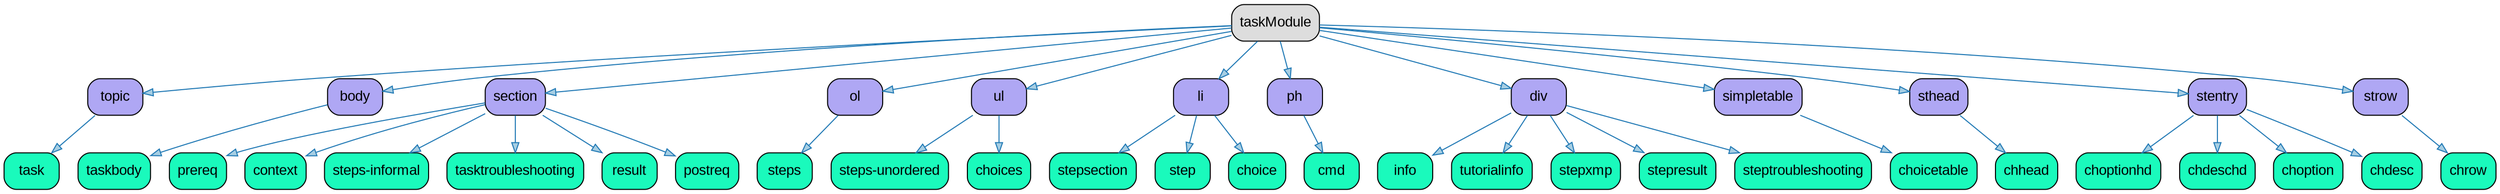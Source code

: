 // DITA Specialization task
strict digraph {
				
  // Root node
  
	"taskModule" [label ="taskModule" fontname="Arial" shape="Mrecord" style="filled"  fillcolor="#DDDDDD"]
			
  // Other nodes
      
	"topic" [label ="topic" fontname="Arial" shape="Mrecord" style="filled"  fillcolor="#AFA7F4"]
         
	"task" [label ="task" fontname="Arial" shape="Mrecord" style="filled"  fillcolor="#1AFABC"]
      
      
	"body" [label ="body" fontname="Arial" shape="Mrecord" style="filled"  fillcolor="#AFA7F4"]
         
	"taskbody" [label ="taskbody" fontname="Arial" shape="Mrecord" style="filled"  fillcolor="#1AFABC"]
      
      
	"section" [label ="section" fontname="Arial" shape="Mrecord" style="filled"  fillcolor="#AFA7F4"]
         
	"prereq" [label ="prereq" fontname="Arial" shape="Mrecord" style="filled"  fillcolor="#1AFABC"]
         
	"context" [label ="context" fontname="Arial" shape="Mrecord" style="filled"  fillcolor="#1AFABC"]
         
	"steps-informal" [label ="steps-informal" fontname="Arial" shape="Mrecord" style="filled"  fillcolor="#1AFABC"]
         
	"tasktroubleshooting" [label ="tasktroubleshooting" fontname="Arial" shape="Mrecord" style="filled"  fillcolor="#1AFABC"]
         
	"result" [label ="result" fontname="Arial" shape="Mrecord" style="filled"  fillcolor="#1AFABC"]
         
	"postreq" [label ="postreq" fontname="Arial" shape="Mrecord" style="filled"  fillcolor="#1AFABC"]
      
      
	"ol" [label ="ol" fontname="Arial" shape="Mrecord" style="filled"  fillcolor="#AFA7F4"]
         
	"steps" [label ="steps" fontname="Arial" shape="Mrecord" style="filled"  fillcolor="#1AFABC"]
      
      
	"ul" [label ="ul" fontname="Arial" shape="Mrecord" style="filled"  fillcolor="#AFA7F4"]
         
	"steps-unordered" [label ="steps-unordered" fontname="Arial" shape="Mrecord" style="filled"  fillcolor="#1AFABC"]
         
	"choices" [label ="choices" fontname="Arial" shape="Mrecord" style="filled"  fillcolor="#1AFABC"]
      
      
	"li" [label ="li" fontname="Arial" shape="Mrecord" style="filled"  fillcolor="#AFA7F4"]
         
	"stepsection" [label ="stepsection" fontname="Arial" shape="Mrecord" style="filled"  fillcolor="#1AFABC"]
         
	"step" [label ="step" fontname="Arial" shape="Mrecord" style="filled"  fillcolor="#1AFABC"]
         
	"choice" [label ="choice" fontname="Arial" shape="Mrecord" style="filled"  fillcolor="#1AFABC"]
      
      
	"ph" [label ="ph" fontname="Arial" shape="Mrecord" style="filled"  fillcolor="#AFA7F4"]
         
	"cmd" [label ="cmd" fontname="Arial" shape="Mrecord" style="filled"  fillcolor="#1AFABC"]
      
      
	"div" [label ="div" fontname="Arial" shape="Mrecord" style="filled"  fillcolor="#AFA7F4"]
         
	"info" [label ="info" fontname="Arial" shape="Mrecord" style="filled"  fillcolor="#1AFABC"]
         
	"tutorialinfo" [label ="tutorialinfo" fontname="Arial" shape="Mrecord" style="filled"  fillcolor="#1AFABC"]
         
	"stepxmp" [label ="stepxmp" fontname="Arial" shape="Mrecord" style="filled"  fillcolor="#1AFABC"]
         
	"stepresult" [label ="stepresult" fontname="Arial" shape="Mrecord" style="filled"  fillcolor="#1AFABC"]
         
	"steptroubleshooting" [label ="steptroubleshooting" fontname="Arial" shape="Mrecord" style="filled"  fillcolor="#1AFABC"]
      
      
	"simpletable" [label ="simpletable" fontname="Arial" shape="Mrecord" style="filled"  fillcolor="#AFA7F4"]
         
	"choicetable" [label ="choicetable" fontname="Arial" shape="Mrecord" style="filled"  fillcolor="#1AFABC"]
      
      
	"sthead" [label ="sthead" fontname="Arial" shape="Mrecord" style="filled"  fillcolor="#AFA7F4"]
         
	"chhead" [label ="chhead" fontname="Arial" shape="Mrecord" style="filled"  fillcolor="#1AFABC"]
      
      
	"stentry" [label ="stentry" fontname="Arial" shape="Mrecord" style="filled"  fillcolor="#AFA7F4"]
         
	"choptionhd" [label ="choptionhd" fontname="Arial" shape="Mrecord" style="filled"  fillcolor="#1AFABC"]
         
	"chdeschd" [label ="chdeschd" fontname="Arial" shape="Mrecord" style="filled"  fillcolor="#1AFABC"]
         
	"choption" [label ="choption" fontname="Arial" shape="Mrecord" style="filled"  fillcolor="#1AFABC"]
         
	"chdesc" [label ="chdesc" fontname="Arial" shape="Mrecord" style="filled"  fillcolor="#1AFABC"]
      
      
	"strow" [label ="strow" fontname="Arial" shape="Mrecord" style="filled"  fillcolor="#AFA7F4"]
         
	"chrow" [label ="chrow" fontname="Arial" shape="Mrecord" style="filled"  fillcolor="#1AFABC"]
      
   
  // Edges
      
	"taskModule" -> "topic" [fillcolor="#a6cee3" color="#1f78b4"]
         
	"topic" -> "task" [fillcolor="#a6cee3" color="#1f78b4"]
      
      
	"taskModule" -> "body" [fillcolor="#a6cee3" color="#1f78b4"]
         
	"body" -> "taskbody" [fillcolor="#a6cee3" color="#1f78b4"]
      
      
	"taskModule" -> "section" [fillcolor="#a6cee3" color="#1f78b4"]
         
	"section" -> "prereq" [fillcolor="#a6cee3" color="#1f78b4"]
         
	"section" -> "context" [fillcolor="#a6cee3" color="#1f78b4"]
         
	"section" -> "steps-informal" [fillcolor="#a6cee3" color="#1f78b4"]
         
	"section" -> "tasktroubleshooting" [fillcolor="#a6cee3" color="#1f78b4"]
         
	"section" -> "result" [fillcolor="#a6cee3" color="#1f78b4"]
         
	"section" -> "postreq" [fillcolor="#a6cee3" color="#1f78b4"]
      
      
	"taskModule" -> "ol" [fillcolor="#a6cee3" color="#1f78b4"]
         
	"ol" -> "steps" [fillcolor="#a6cee3" color="#1f78b4"]
      
      
	"taskModule" -> "ul" [fillcolor="#a6cee3" color="#1f78b4"]
         
	"ul" -> "steps-unordered" [fillcolor="#a6cee3" color="#1f78b4"]
         
	"ul" -> "choices" [fillcolor="#a6cee3" color="#1f78b4"]
      
      
	"taskModule" -> "li" [fillcolor="#a6cee3" color="#1f78b4"]
         
	"li" -> "stepsection" [fillcolor="#a6cee3" color="#1f78b4"]
         
	"li" -> "step" [fillcolor="#a6cee3" color="#1f78b4"]
         
	"li" -> "choice" [fillcolor="#a6cee3" color="#1f78b4"]
      
      
	"taskModule" -> "ph" [fillcolor="#a6cee3" color="#1f78b4"]
         
	"ph" -> "cmd" [fillcolor="#a6cee3" color="#1f78b4"]
      
      
	"taskModule" -> "div" [fillcolor="#a6cee3" color="#1f78b4"]
         
	"div" -> "info" [fillcolor="#a6cee3" color="#1f78b4"]
         
	"div" -> "tutorialinfo" [fillcolor="#a6cee3" color="#1f78b4"]
         
	"div" -> "stepxmp" [fillcolor="#a6cee3" color="#1f78b4"]
         
	"div" -> "stepresult" [fillcolor="#a6cee3" color="#1f78b4"]
         
	"div" -> "steptroubleshooting" [fillcolor="#a6cee3" color="#1f78b4"]
      
      
	"taskModule" -> "simpletable" [fillcolor="#a6cee3" color="#1f78b4"]
         
	"simpletable" -> "choicetable" [fillcolor="#a6cee3" color="#1f78b4"]
      
      
	"taskModule" -> "sthead" [fillcolor="#a6cee3" color="#1f78b4"]
         
	"sthead" -> "chhead" [fillcolor="#a6cee3" color="#1f78b4"]
      
      
	"taskModule" -> "stentry" [fillcolor="#a6cee3" color="#1f78b4"]
         
	"stentry" -> "choptionhd" [fillcolor="#a6cee3" color="#1f78b4"]
         
	"stentry" -> "chdeschd" [fillcolor="#a6cee3" color="#1f78b4"]
         
	"stentry" -> "choption" [fillcolor="#a6cee3" color="#1f78b4"]
         
	"stentry" -> "chdesc" [fillcolor="#a6cee3" color="#1f78b4"]
      
      
	"taskModule" -> "strow" [fillcolor="#a6cee3" color="#1f78b4"]
         
	"strow" -> "chrow" [fillcolor="#a6cee3" color="#1f78b4"]
      
   }